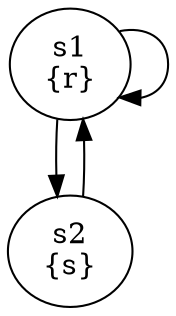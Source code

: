 digraph mef {
s1[ label= "s1\n{r}"]
s1->s1
s1->s2
s2[ label= "s2\n{s}"]
s2->s1
node [shape = doublecircle]; s1;}